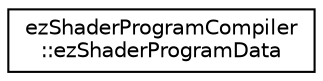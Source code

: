 digraph "Graphical Class Hierarchy"
{
 // LATEX_PDF_SIZE
  edge [fontname="Helvetica",fontsize="10",labelfontname="Helvetica",labelfontsize="10"];
  node [fontname="Helvetica",fontsize="10",shape=record];
  rankdir="LR";
  Node0 [label="ezShaderProgramCompiler\l::ezShaderProgramData",height=0.2,width=0.4,color="black", fillcolor="white", style="filled",URL="$d6/d44/structez_shader_program_compiler_1_1ez_shader_program_data.htm",tooltip=" "];
}
